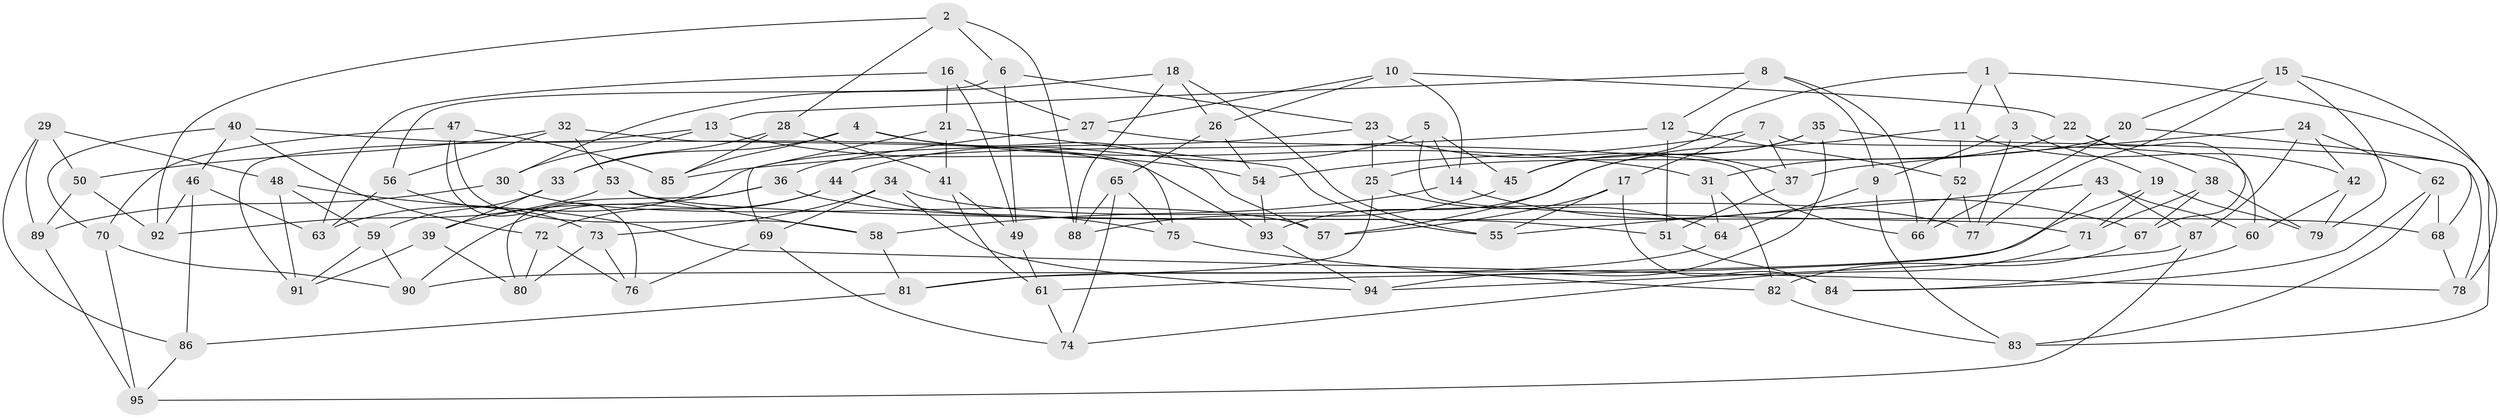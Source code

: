 // Generated by graph-tools (version 1.1) at 2025/37/03/09/25 02:37:58]
// undirected, 95 vertices, 190 edges
graph export_dot {
graph [start="1"]
  node [color=gray90,style=filled];
  1;
  2;
  3;
  4;
  5;
  6;
  7;
  8;
  9;
  10;
  11;
  12;
  13;
  14;
  15;
  16;
  17;
  18;
  19;
  20;
  21;
  22;
  23;
  24;
  25;
  26;
  27;
  28;
  29;
  30;
  31;
  32;
  33;
  34;
  35;
  36;
  37;
  38;
  39;
  40;
  41;
  42;
  43;
  44;
  45;
  46;
  47;
  48;
  49;
  50;
  51;
  52;
  53;
  54;
  55;
  56;
  57;
  58;
  59;
  60;
  61;
  62;
  63;
  64;
  65;
  66;
  67;
  68;
  69;
  70;
  71;
  72;
  73;
  74;
  75;
  76;
  77;
  78;
  79;
  80;
  81;
  82;
  83;
  84;
  85;
  86;
  87;
  88;
  89;
  90;
  91;
  92;
  93;
  94;
  95;
  1 -- 45;
  1 -- 11;
  1 -- 3;
  1 -- 83;
  2 -- 28;
  2 -- 6;
  2 -- 92;
  2 -- 88;
  3 -- 9;
  3 -- 19;
  3 -- 77;
  4 -- 31;
  4 -- 33;
  4 -- 57;
  4 -- 85;
  5 -- 44;
  5 -- 71;
  5 -- 14;
  5 -- 45;
  6 -- 49;
  6 -- 23;
  6 -- 56;
  7 -- 60;
  7 -- 37;
  7 -- 17;
  7 -- 54;
  8 -- 9;
  8 -- 13;
  8 -- 12;
  8 -- 66;
  9 -- 83;
  9 -- 64;
  10 -- 26;
  10 -- 22;
  10 -- 14;
  10 -- 27;
  11 -- 93;
  11 -- 52;
  11 -- 42;
  12 -- 85;
  12 -- 52;
  12 -- 51;
  13 -- 91;
  13 -- 54;
  13 -- 30;
  14 -- 67;
  14 -- 58;
  15 -- 79;
  15 -- 20;
  15 -- 77;
  15 -- 78;
  16 -- 27;
  16 -- 63;
  16 -- 21;
  16 -- 49;
  17 -- 84;
  17 -- 55;
  17 -- 57;
  18 -- 55;
  18 -- 88;
  18 -- 30;
  18 -- 26;
  19 -- 90;
  19 -- 71;
  19 -- 79;
  20 -- 25;
  20 -- 68;
  20 -- 66;
  21 -- 41;
  21 -- 55;
  21 -- 69;
  22 -- 31;
  22 -- 67;
  22 -- 38;
  23 -- 63;
  23 -- 37;
  23 -- 25;
  24 -- 62;
  24 -- 42;
  24 -- 37;
  24 -- 87;
  25 -- 64;
  25 -- 81;
  26 -- 54;
  26 -- 65;
  27 -- 36;
  27 -- 66;
  28 -- 41;
  28 -- 33;
  28 -- 85;
  29 -- 50;
  29 -- 89;
  29 -- 86;
  29 -- 48;
  30 -- 89;
  30 -- 57;
  31 -- 64;
  31 -- 82;
  32 -- 75;
  32 -- 50;
  32 -- 56;
  32 -- 53;
  33 -- 59;
  33 -- 39;
  34 -- 73;
  34 -- 69;
  34 -- 77;
  34 -- 94;
  35 -- 57;
  35 -- 45;
  35 -- 78;
  35 -- 94;
  36 -- 39;
  36 -- 51;
  36 -- 80;
  37 -- 51;
  38 -- 67;
  38 -- 79;
  38 -- 71;
  39 -- 80;
  39 -- 91;
  40 -- 70;
  40 -- 46;
  40 -- 72;
  40 -- 93;
  41 -- 61;
  41 -- 49;
  42 -- 60;
  42 -- 79;
  43 -- 87;
  43 -- 55;
  43 -- 60;
  43 -- 61;
  44 -- 72;
  44 -- 90;
  44 -- 75;
  45 -- 88;
  46 -- 86;
  46 -- 92;
  46 -- 63;
  47 -- 76;
  47 -- 70;
  47 -- 58;
  47 -- 85;
  48 -- 59;
  48 -- 78;
  48 -- 91;
  49 -- 61;
  50 -- 92;
  50 -- 89;
  51 -- 84;
  52 -- 77;
  52 -- 66;
  53 -- 68;
  53 -- 92;
  53 -- 58;
  54 -- 93;
  56 -- 73;
  56 -- 63;
  58 -- 81;
  59 -- 91;
  59 -- 90;
  60 -- 84;
  61 -- 74;
  62 -- 83;
  62 -- 84;
  62 -- 68;
  64 -- 81;
  65 -- 74;
  65 -- 75;
  65 -- 88;
  67 -- 82;
  68 -- 78;
  69 -- 74;
  69 -- 76;
  70 -- 90;
  70 -- 95;
  71 -- 74;
  72 -- 80;
  72 -- 76;
  73 -- 80;
  73 -- 76;
  75 -- 82;
  81 -- 86;
  82 -- 83;
  86 -- 95;
  87 -- 94;
  87 -- 95;
  89 -- 95;
  93 -- 94;
}
